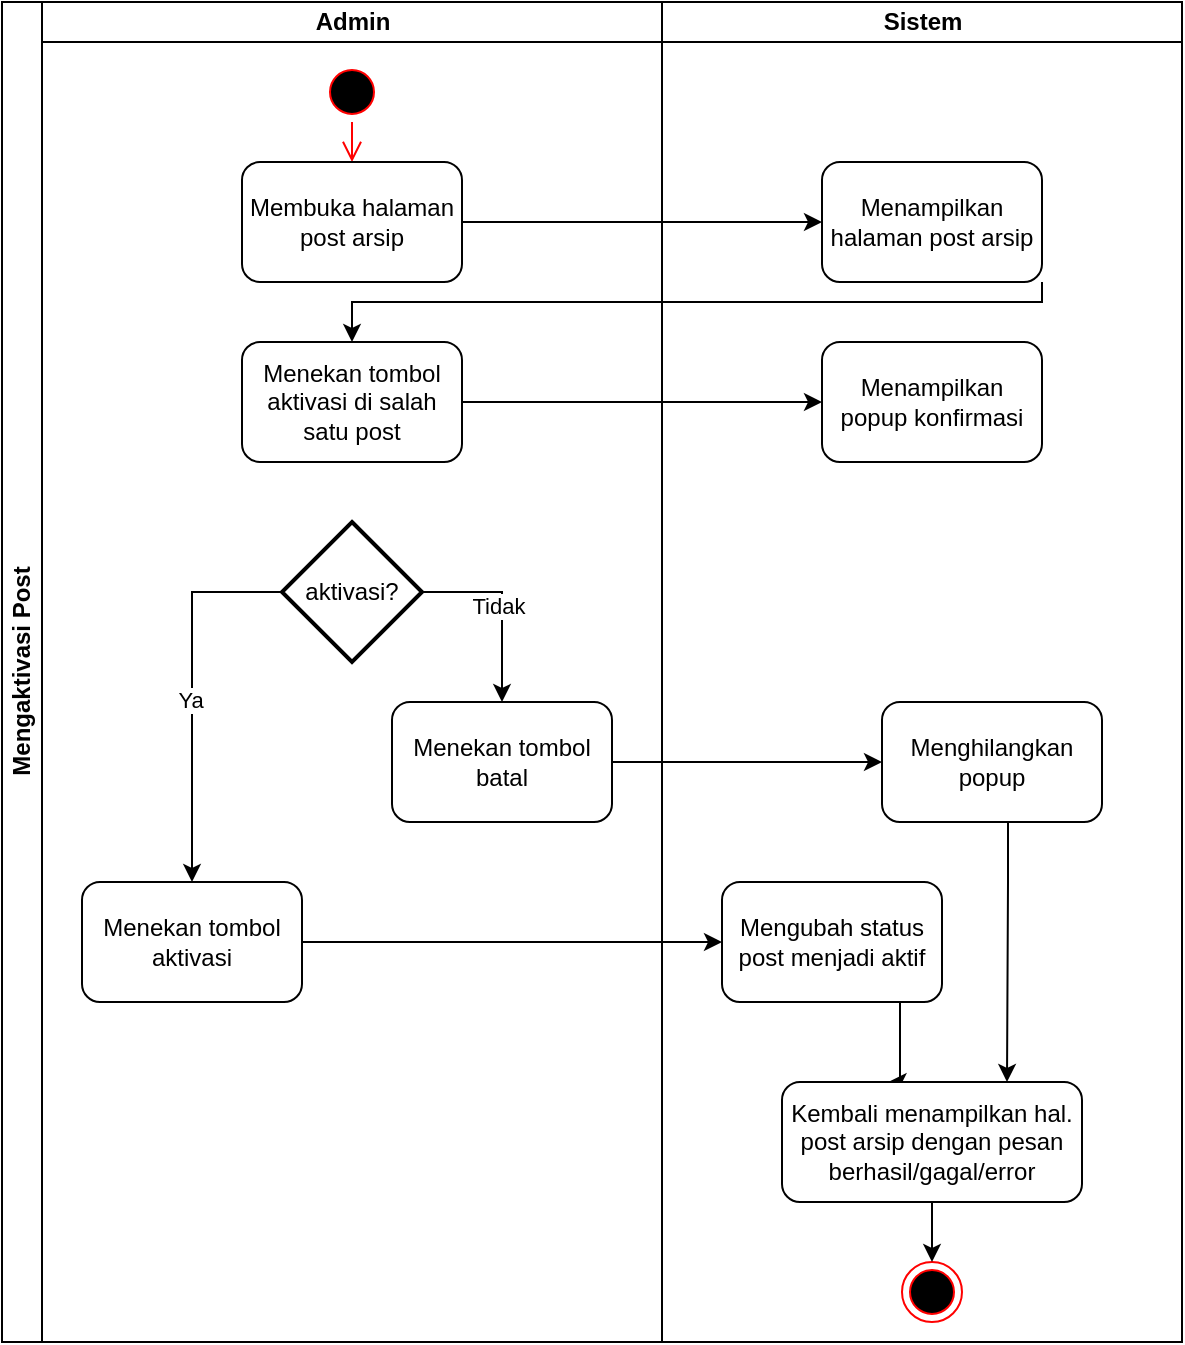 <mxfile version="13.6.2" type="device"><diagram id="nlexBUHtMggSTYWMlpdU" name="Page-1"><mxGraphModel dx="1108" dy="755" grid="1" gridSize="10" guides="1" tooltips="1" connect="1" arrows="1" fold="1" page="1" pageScale="1" pageWidth="850" pageHeight="1100" math="0" shadow="0"><root><mxCell id="0"/><mxCell id="1" parent="0"/><mxCell id="ygd9KGttUMs2LBzjjRTP-2" value="Mengaktivasi Post" style="swimlane;html=1;childLayout=stackLayout;resizeParent=1;resizeParentMax=0;startSize=20;horizontal=0;horizontalStack=1;" parent="1" vertex="1"><mxGeometry x="230" y="90" width="590" height="670" as="geometry"/></mxCell><mxCell id="ygd9KGttUMs2LBzjjRTP-21" style="edgeStyle=orthogonalEdgeStyle;rounded=0;orthogonalLoop=1;jettySize=auto;html=1;entryX=0.5;entryY=0;entryDx=0;entryDy=0;" parent="ygd9KGttUMs2LBzjjRTP-2" target="ygd9KGttUMs2LBzjjRTP-16" edge="1"><mxGeometry relative="1" as="geometry"><Array as="points"><mxPoint x="520" y="150"/><mxPoint x="175" y="150"/></Array><mxPoint x="520" y="140" as="sourcePoint"/></mxGeometry></mxCell><mxCell id="ygd9KGttUMs2LBzjjRTP-3" value="Admin" style="swimlane;html=1;startSize=20;" parent="ygd9KGttUMs2LBzjjRTP-2" vertex="1"><mxGeometry x="20" width="310" height="670" as="geometry"/></mxCell><mxCell id="ygd9KGttUMs2LBzjjRTP-7" value="" style="edgeStyle=orthogonalEdgeStyle;html=1;verticalAlign=bottom;endArrow=open;endSize=8;strokeColor=#ff0000;" parent="ygd9KGttUMs2LBzjjRTP-3" source="ygd9KGttUMs2LBzjjRTP-6" edge="1"><mxGeometry relative="1" as="geometry"><mxPoint x="155" y="80" as="targetPoint"/></mxGeometry></mxCell><mxCell id="zNCZcluZCFx_vUsfPx0G-11" style="edgeStyle=orthogonalEdgeStyle;rounded=0;orthogonalLoop=1;jettySize=auto;html=1;exitX=0;exitY=0.5;exitDx=0;exitDy=0;exitPerimeter=0;" edge="1" parent="ygd9KGttUMs2LBzjjRTP-3" source="zNCZcluZCFx_vUsfPx0G-1" target="zNCZcluZCFx_vUsfPx0G-3"><mxGeometry relative="1" as="geometry"/></mxCell><mxCell id="zNCZcluZCFx_vUsfPx0G-12" value="Ya" style="edgeLabel;html=1;align=center;verticalAlign=middle;resizable=0;points=[];" vertex="1" connectable="0" parent="zNCZcluZCFx_vUsfPx0G-11"><mxGeometry x="0.037" y="-1" relative="1" as="geometry"><mxPoint as="offset"/></mxGeometry></mxCell><mxCell id="zNCZcluZCFx_vUsfPx0G-13" style="edgeStyle=orthogonalEdgeStyle;rounded=0;orthogonalLoop=1;jettySize=auto;html=1;entryX=0.5;entryY=0;entryDx=0;entryDy=0;exitX=1;exitY=0.5;exitDx=0;exitDy=0;exitPerimeter=0;" edge="1" parent="ygd9KGttUMs2LBzjjRTP-3" source="zNCZcluZCFx_vUsfPx0G-1" target="zNCZcluZCFx_vUsfPx0G-4"><mxGeometry relative="1" as="geometry"/></mxCell><mxCell id="zNCZcluZCFx_vUsfPx0G-14" value="Tidak" style="edgeLabel;html=1;align=center;verticalAlign=middle;resizable=0;points=[];" vertex="1" connectable="0" parent="zNCZcluZCFx_vUsfPx0G-13"><mxGeometry x="-0.2" y="-7" relative="1" as="geometry"><mxPoint as="offset"/></mxGeometry></mxCell><mxCell id="zNCZcluZCFx_vUsfPx0G-3" value="Menekan tombol aktivasi" style="rounded=1;whiteSpace=wrap;html=1;" vertex="1" parent="ygd9KGttUMs2LBzjjRTP-3"><mxGeometry x="20" y="440" width="110" height="60" as="geometry"/></mxCell><mxCell id="zNCZcluZCFx_vUsfPx0G-1" value="aktivasi?" style="strokeWidth=2;html=1;shape=mxgraph.flowchart.decision;whiteSpace=wrap;" vertex="1" parent="ygd9KGttUMs2LBzjjRTP-3"><mxGeometry x="120" y="260" width="70" height="70" as="geometry"/></mxCell><mxCell id="ygd9KGttUMs2LBzjjRTP-16" value="Menekan tombol aktivasi di salah satu post" style="rounded=1;whiteSpace=wrap;html=1;" parent="ygd9KGttUMs2LBzjjRTP-3" vertex="1"><mxGeometry x="100" y="170" width="110" height="60" as="geometry"/></mxCell><mxCell id="ygd9KGttUMs2LBzjjRTP-6" value="" style="ellipse;html=1;shape=startState;fillColor=#000000;strokeColor=#ff0000;" parent="ygd9KGttUMs2LBzjjRTP-3" vertex="1"><mxGeometry x="140" y="30" width="30" height="30" as="geometry"/></mxCell><mxCell id="ygd9KGttUMs2LBzjjRTP-9" value="Membuka halaman post arsip" style="rounded=1;whiteSpace=wrap;html=1;" parent="ygd9KGttUMs2LBzjjRTP-3" vertex="1"><mxGeometry x="100" y="80" width="110" height="60" as="geometry"/></mxCell><mxCell id="zNCZcluZCFx_vUsfPx0G-4" value="Menekan tombol batal" style="rounded=1;whiteSpace=wrap;html=1;" vertex="1" parent="ygd9KGttUMs2LBzjjRTP-3"><mxGeometry x="175" y="350" width="110" height="60" as="geometry"/></mxCell><mxCell id="ygd9KGttUMs2LBzjjRTP-4" value="Sistem" style="swimlane;html=1;startSize=20;" parent="ygd9KGttUMs2LBzjjRTP-2" vertex="1"><mxGeometry x="330" width="260" height="670" as="geometry"/></mxCell><mxCell id="zNCZcluZCFx_vUsfPx0G-17" style="edgeStyle=orthogonalEdgeStyle;rounded=0;orthogonalLoop=1;jettySize=auto;html=1;entryX=0.355;entryY=0;entryDx=0;entryDy=0;entryPerimeter=0;exitX=0.827;exitY=0.995;exitDx=0;exitDy=0;exitPerimeter=0;" edge="1" parent="ygd9KGttUMs2LBzjjRTP-4" source="zNCZcluZCFx_vUsfPx0G-7" target="zNCZcluZCFx_vUsfPx0G-9"><mxGeometry relative="1" as="geometry"><Array as="points"><mxPoint x="119" y="500"/></Array></mxGeometry></mxCell><mxCell id="zNCZcluZCFx_vUsfPx0G-7" value="Mengubah status post menjadi aktif" style="rounded=1;whiteSpace=wrap;html=1;" vertex="1" parent="ygd9KGttUMs2LBzjjRTP-4"><mxGeometry x="30" y="440" width="110" height="60" as="geometry"/></mxCell><mxCell id="zNCZcluZCFx_vUsfPx0G-2" value="" style="ellipse;html=1;shape=endState;fillColor=#000000;strokeColor=#ff0000;" vertex="1" parent="ygd9KGttUMs2LBzjjRTP-4"><mxGeometry x="120" y="630" width="30" height="30" as="geometry"/></mxCell><mxCell id="ygd9KGttUMs2LBzjjRTP-17" value="Menampilkan popup konfirmasi" style="rounded=1;whiteSpace=wrap;html=1;" parent="ygd9KGttUMs2LBzjjRTP-4" vertex="1"><mxGeometry x="80" y="170" width="110" height="60" as="geometry"/></mxCell><mxCell id="ygd9KGttUMs2LBzjjRTP-15" value="Menampilkan halaman post arsip" style="rounded=1;whiteSpace=wrap;html=1;" parent="ygd9KGttUMs2LBzjjRTP-4" vertex="1"><mxGeometry x="80" y="80" width="110" height="60" as="geometry"/></mxCell><mxCell id="zNCZcluZCFx_vUsfPx0G-19" style="edgeStyle=orthogonalEdgeStyle;rounded=0;orthogonalLoop=1;jettySize=auto;html=1;entryX=0.5;entryY=0;entryDx=0;entryDy=0;" edge="1" parent="ygd9KGttUMs2LBzjjRTP-4" source="zNCZcluZCFx_vUsfPx0G-9" target="zNCZcluZCFx_vUsfPx0G-2"><mxGeometry relative="1" as="geometry"/></mxCell><mxCell id="zNCZcluZCFx_vUsfPx0G-18" style="edgeStyle=orthogonalEdgeStyle;rounded=0;orthogonalLoop=1;jettySize=auto;html=1;entryX=0.75;entryY=0;entryDx=0;entryDy=0;" edge="1" parent="ygd9KGttUMs2LBzjjRTP-4" source="zNCZcluZCFx_vUsfPx0G-8" target="zNCZcluZCFx_vUsfPx0G-9"><mxGeometry relative="1" as="geometry"><Array as="points"><mxPoint x="173" y="440"/><mxPoint x="173" y="440"/></Array></mxGeometry></mxCell><mxCell id="zNCZcluZCFx_vUsfPx0G-9" value="Kembali menampilkan hal. post arsip dengan pesan berhasil/gagal/error" style="rounded=1;whiteSpace=wrap;html=1;" vertex="1" parent="ygd9KGttUMs2LBzjjRTP-4"><mxGeometry x="60" y="540" width="150" height="60" as="geometry"/></mxCell><mxCell id="zNCZcluZCFx_vUsfPx0G-8" value="Menghilangkan popup" style="rounded=1;whiteSpace=wrap;html=1;" vertex="1" parent="ygd9KGttUMs2LBzjjRTP-4"><mxGeometry x="110" y="350" width="110" height="60" as="geometry"/></mxCell><mxCell id="ygd9KGttUMs2LBzjjRTP-20" style="edgeStyle=orthogonalEdgeStyle;rounded=0;orthogonalLoop=1;jettySize=auto;html=1;" parent="ygd9KGttUMs2LBzjjRTP-2" source="ygd9KGttUMs2LBzjjRTP-9" target="ygd9KGttUMs2LBzjjRTP-15" edge="1"><mxGeometry relative="1" as="geometry"/></mxCell><mxCell id="ygd9KGttUMs2LBzjjRTP-22" style="edgeStyle=orthogonalEdgeStyle;rounded=0;orthogonalLoop=1;jettySize=auto;html=1;entryX=0;entryY=0.5;entryDx=0;entryDy=0;" parent="ygd9KGttUMs2LBzjjRTP-2" source="ygd9KGttUMs2LBzjjRTP-16" target="ygd9KGttUMs2LBzjjRTP-17" edge="1"><mxGeometry relative="1" as="geometry"/></mxCell><mxCell id="zNCZcluZCFx_vUsfPx0G-15" style="edgeStyle=orthogonalEdgeStyle;rounded=0;orthogonalLoop=1;jettySize=auto;html=1;" edge="1" parent="ygd9KGttUMs2LBzjjRTP-2" source="zNCZcluZCFx_vUsfPx0G-4" target="zNCZcluZCFx_vUsfPx0G-8"><mxGeometry relative="1" as="geometry"/></mxCell><mxCell id="zNCZcluZCFx_vUsfPx0G-16" style="edgeStyle=orthogonalEdgeStyle;rounded=0;orthogonalLoop=1;jettySize=auto;html=1;" edge="1" parent="ygd9KGttUMs2LBzjjRTP-2" source="zNCZcluZCFx_vUsfPx0G-3" target="zNCZcluZCFx_vUsfPx0G-7"><mxGeometry relative="1" as="geometry"/></mxCell></root></mxGraphModel></diagram></mxfile>